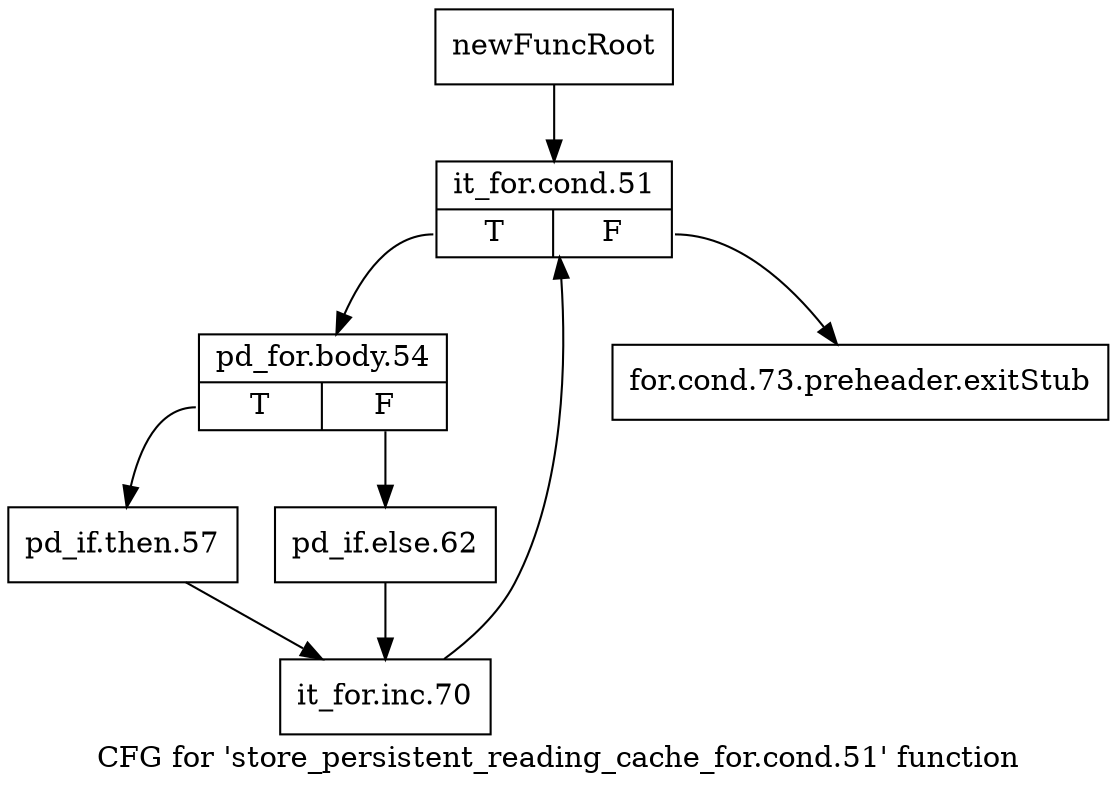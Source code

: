 digraph "CFG for 'store_persistent_reading_cache_for.cond.51' function" {
	label="CFG for 'store_persistent_reading_cache_for.cond.51' function";

	Node0x472da90 [shape=record,label="{newFuncRoot}"];
	Node0x472da90 -> Node0x472db30;
	Node0x472dae0 [shape=record,label="{for.cond.73.preheader.exitStub}"];
	Node0x472db30 [shape=record,label="{it_for.cond.51|{<s0>T|<s1>F}}"];
	Node0x472db30:s0 -> Node0x472db80;
	Node0x472db30:s1 -> Node0x472dae0;
	Node0x472db80 [shape=record,label="{pd_for.body.54|{<s0>T|<s1>F}}"];
	Node0x472db80:s0 -> Node0x472dc20;
	Node0x472db80:s1 -> Node0x472dbd0;
	Node0x472dbd0 [shape=record,label="{pd_if.else.62}"];
	Node0x472dbd0 -> Node0x472dc70;
	Node0x472dc20 [shape=record,label="{pd_if.then.57}"];
	Node0x472dc20 -> Node0x472dc70;
	Node0x472dc70 [shape=record,label="{it_for.inc.70}"];
	Node0x472dc70 -> Node0x472db30;
}

